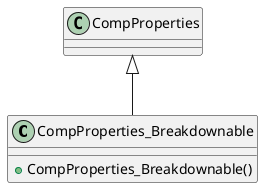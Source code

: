 @startuml
class CompProperties_Breakdownable {
    + CompProperties_Breakdownable()
}
CompProperties <|-- CompProperties_Breakdownable
@enduml
